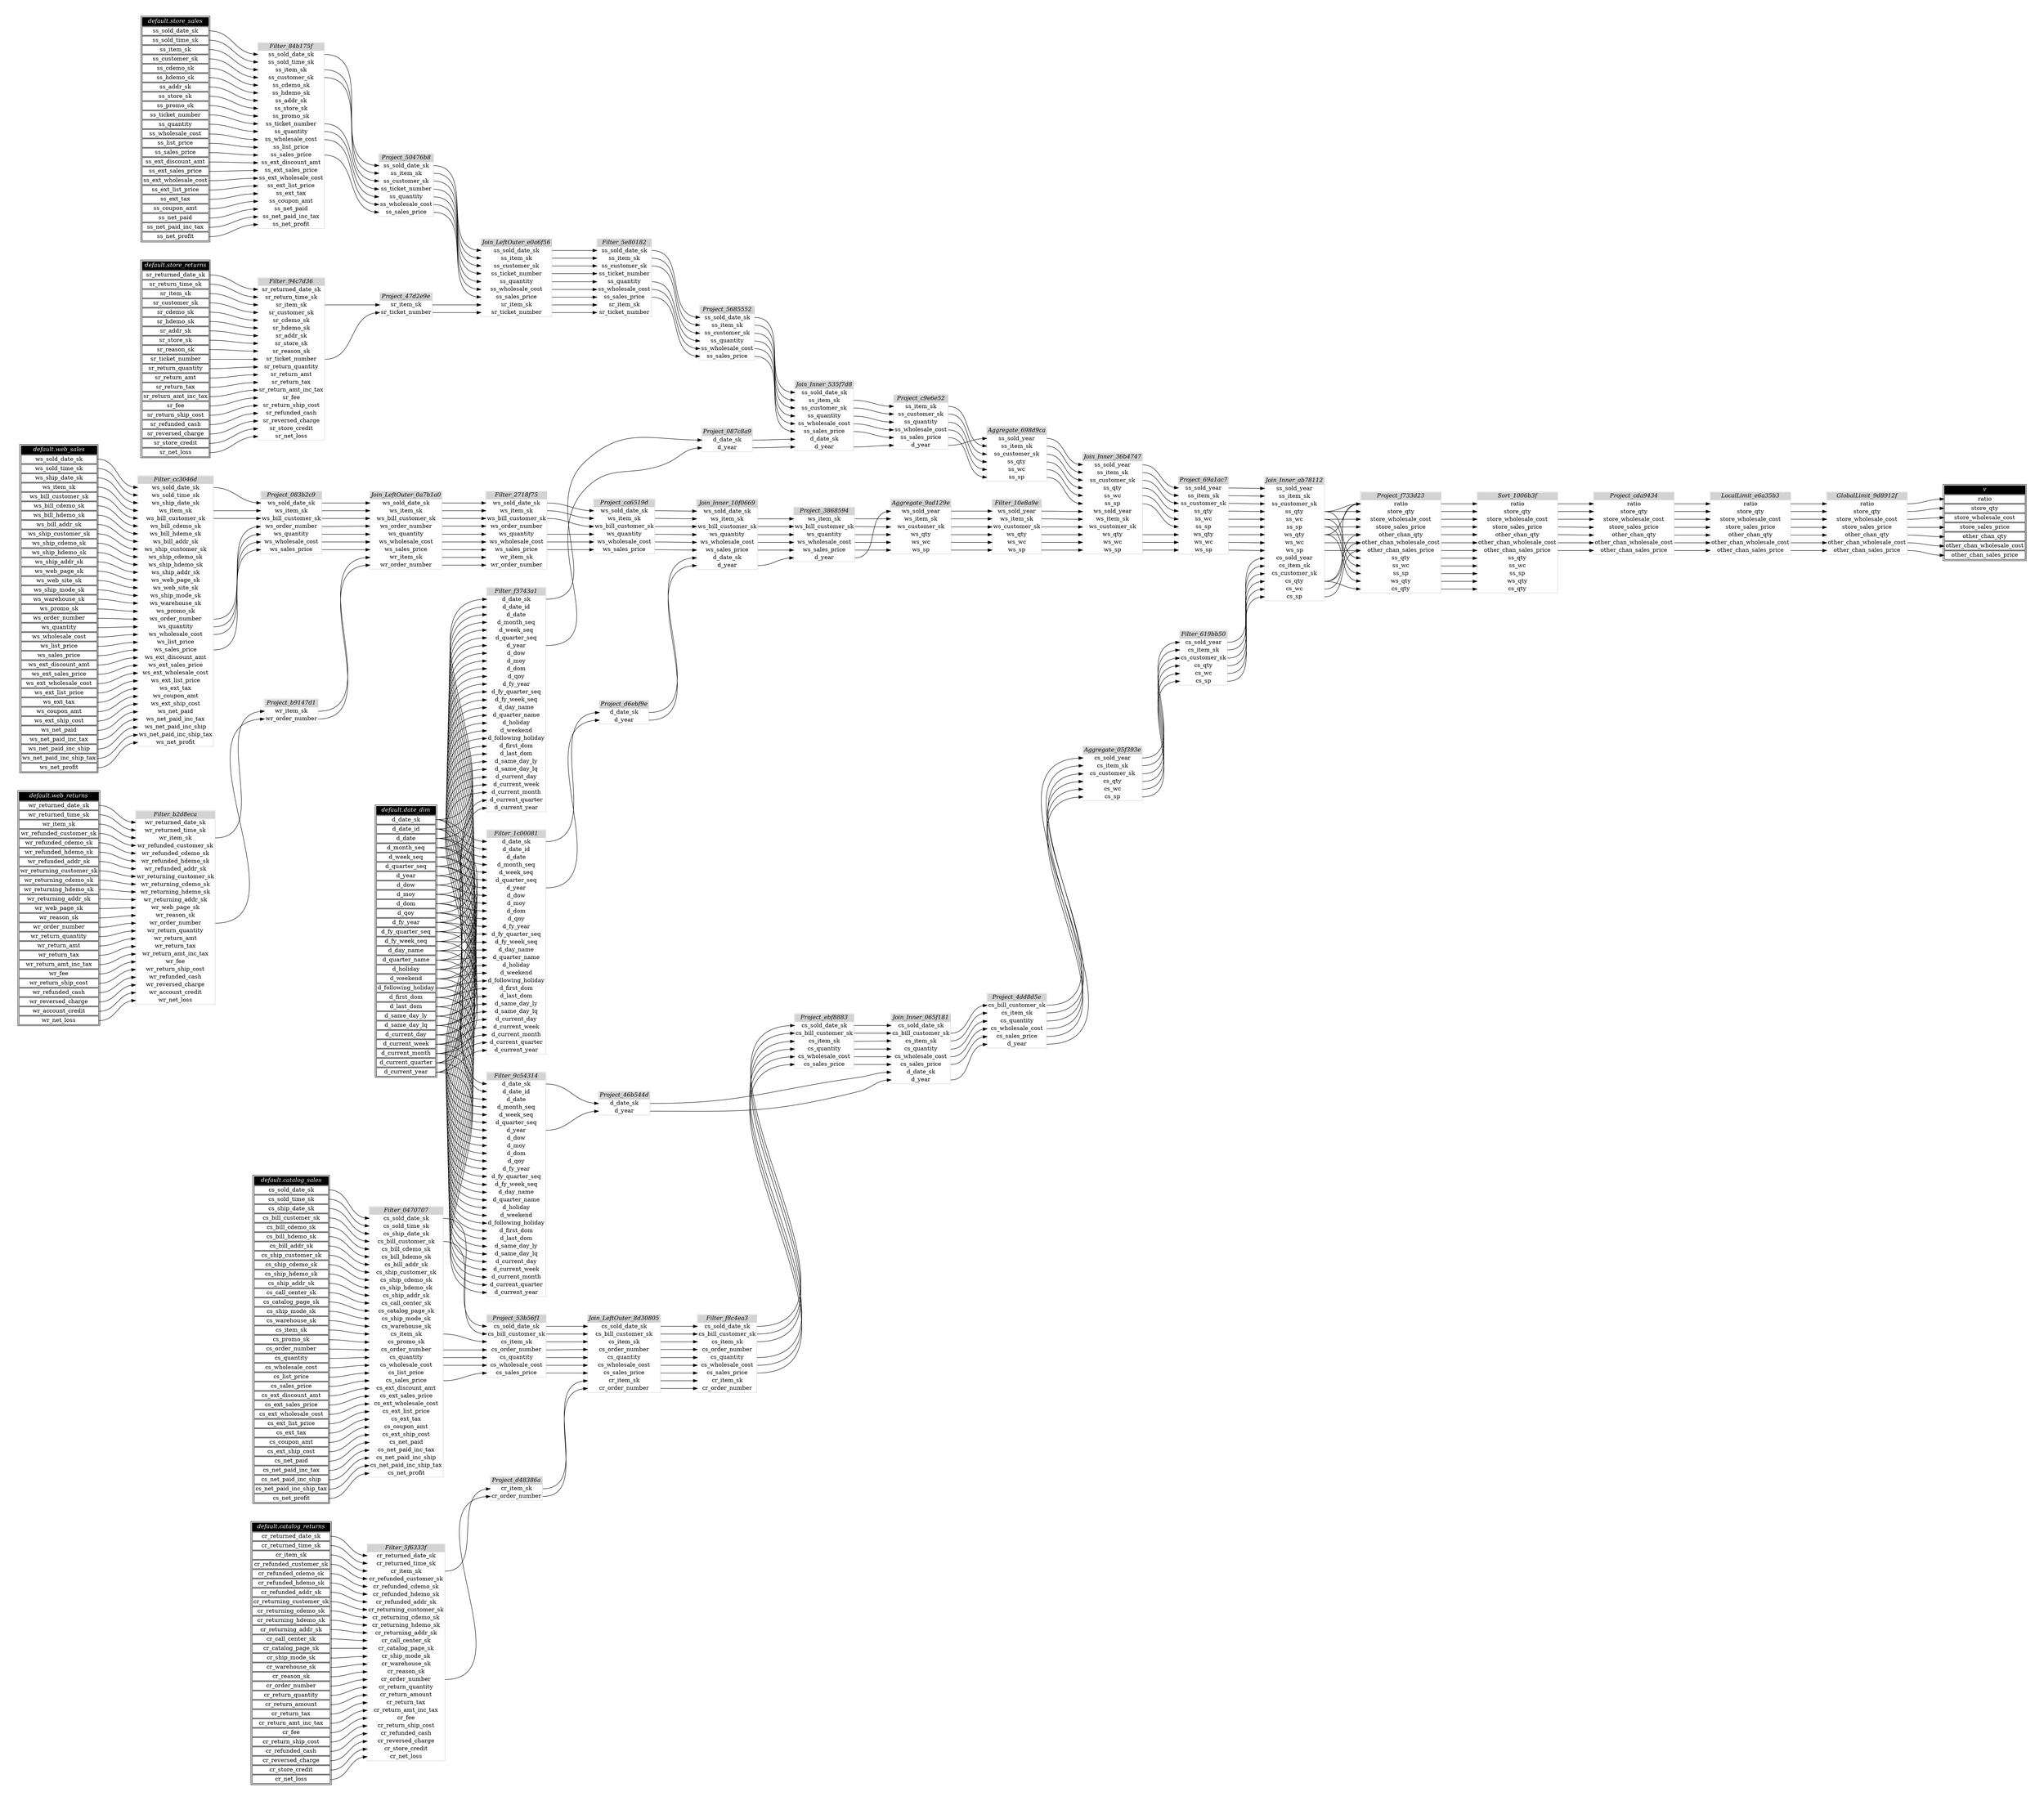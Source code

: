 // Automatically generated by TPCDSFlowTestSuite


digraph {
  graph [pad="0.5" nodesep="0.5" ranksep="1" fontname="Helvetica" rankdir=LR];
  node [shape=plaintext]

  
"Aggregate_05f393e" [label=<
<table color="lightgray" border="1" cellborder="0" cellspacing="0">
  <tr><td bgcolor="lightgray" port="nodeName"><i>Aggregate_05f393e</i></td></tr>
  <tr><td port="0">cs_sold_year</td></tr>
<tr><td port="1">cs_item_sk</td></tr>
<tr><td port="2">cs_customer_sk</td></tr>
<tr><td port="3">cs_qty</td></tr>
<tr><td port="4">cs_wc</td></tr>
<tr><td port="5">cs_sp</td></tr>
</table>>];
     

"Aggregate_698d9ca" [label=<
<table color="lightgray" border="1" cellborder="0" cellspacing="0">
  <tr><td bgcolor="lightgray" port="nodeName"><i>Aggregate_698d9ca</i></td></tr>
  <tr><td port="0">ss_sold_year</td></tr>
<tr><td port="1">ss_item_sk</td></tr>
<tr><td port="2">ss_customer_sk</td></tr>
<tr><td port="3">ss_qty</td></tr>
<tr><td port="4">ss_wc</td></tr>
<tr><td port="5">ss_sp</td></tr>
</table>>];
     

"Aggregate_9ad129e" [label=<
<table color="lightgray" border="1" cellborder="0" cellspacing="0">
  <tr><td bgcolor="lightgray" port="nodeName"><i>Aggregate_9ad129e</i></td></tr>
  <tr><td port="0">ws_sold_year</td></tr>
<tr><td port="1">ws_item_sk</td></tr>
<tr><td port="2">ws_customer_sk</td></tr>
<tr><td port="3">ws_qty</td></tr>
<tr><td port="4">ws_wc</td></tr>
<tr><td port="5">ws_sp</td></tr>
</table>>];
     

"Filter_0470707" [label=<
<table color="lightgray" border="1" cellborder="0" cellspacing="0">
  <tr><td bgcolor="lightgray" port="nodeName"><i>Filter_0470707</i></td></tr>
  <tr><td port="0">cs_sold_date_sk</td></tr>
<tr><td port="1">cs_sold_time_sk</td></tr>
<tr><td port="2">cs_ship_date_sk</td></tr>
<tr><td port="3">cs_bill_customer_sk</td></tr>
<tr><td port="4">cs_bill_cdemo_sk</td></tr>
<tr><td port="5">cs_bill_hdemo_sk</td></tr>
<tr><td port="6">cs_bill_addr_sk</td></tr>
<tr><td port="7">cs_ship_customer_sk</td></tr>
<tr><td port="8">cs_ship_cdemo_sk</td></tr>
<tr><td port="9">cs_ship_hdemo_sk</td></tr>
<tr><td port="10">cs_ship_addr_sk</td></tr>
<tr><td port="11">cs_call_center_sk</td></tr>
<tr><td port="12">cs_catalog_page_sk</td></tr>
<tr><td port="13">cs_ship_mode_sk</td></tr>
<tr><td port="14">cs_warehouse_sk</td></tr>
<tr><td port="15">cs_item_sk</td></tr>
<tr><td port="16">cs_promo_sk</td></tr>
<tr><td port="17">cs_order_number</td></tr>
<tr><td port="18">cs_quantity</td></tr>
<tr><td port="19">cs_wholesale_cost</td></tr>
<tr><td port="20">cs_list_price</td></tr>
<tr><td port="21">cs_sales_price</td></tr>
<tr><td port="22">cs_ext_discount_amt</td></tr>
<tr><td port="23">cs_ext_sales_price</td></tr>
<tr><td port="24">cs_ext_wholesale_cost</td></tr>
<tr><td port="25">cs_ext_list_price</td></tr>
<tr><td port="26">cs_ext_tax</td></tr>
<tr><td port="27">cs_coupon_amt</td></tr>
<tr><td port="28">cs_ext_ship_cost</td></tr>
<tr><td port="29">cs_net_paid</td></tr>
<tr><td port="30">cs_net_paid_inc_tax</td></tr>
<tr><td port="31">cs_net_paid_inc_ship</td></tr>
<tr><td port="32">cs_net_paid_inc_ship_tax</td></tr>
<tr><td port="33">cs_net_profit</td></tr>
</table>>];
     

"Filter_10e8a9e" [label=<
<table color="lightgray" border="1" cellborder="0" cellspacing="0">
  <tr><td bgcolor="lightgray" port="nodeName"><i>Filter_10e8a9e</i></td></tr>
  <tr><td port="0">ws_sold_year</td></tr>
<tr><td port="1">ws_item_sk</td></tr>
<tr><td port="2">ws_customer_sk</td></tr>
<tr><td port="3">ws_qty</td></tr>
<tr><td port="4">ws_wc</td></tr>
<tr><td port="5">ws_sp</td></tr>
</table>>];
     

"Filter_1c00081" [label=<
<table color="lightgray" border="1" cellborder="0" cellspacing="0">
  <tr><td bgcolor="lightgray" port="nodeName"><i>Filter_1c00081</i></td></tr>
  <tr><td port="0">d_date_sk</td></tr>
<tr><td port="1">d_date_id</td></tr>
<tr><td port="2">d_date</td></tr>
<tr><td port="3">d_month_seq</td></tr>
<tr><td port="4">d_week_seq</td></tr>
<tr><td port="5">d_quarter_seq</td></tr>
<tr><td port="6">d_year</td></tr>
<tr><td port="7">d_dow</td></tr>
<tr><td port="8">d_moy</td></tr>
<tr><td port="9">d_dom</td></tr>
<tr><td port="10">d_qoy</td></tr>
<tr><td port="11">d_fy_year</td></tr>
<tr><td port="12">d_fy_quarter_seq</td></tr>
<tr><td port="13">d_fy_week_seq</td></tr>
<tr><td port="14">d_day_name</td></tr>
<tr><td port="15">d_quarter_name</td></tr>
<tr><td port="16">d_holiday</td></tr>
<tr><td port="17">d_weekend</td></tr>
<tr><td port="18">d_following_holiday</td></tr>
<tr><td port="19">d_first_dom</td></tr>
<tr><td port="20">d_last_dom</td></tr>
<tr><td port="21">d_same_day_ly</td></tr>
<tr><td port="22">d_same_day_lq</td></tr>
<tr><td port="23">d_current_day</td></tr>
<tr><td port="24">d_current_week</td></tr>
<tr><td port="25">d_current_month</td></tr>
<tr><td port="26">d_current_quarter</td></tr>
<tr><td port="27">d_current_year</td></tr>
</table>>];
     

"Filter_2718f75" [label=<
<table color="lightgray" border="1" cellborder="0" cellspacing="0">
  <tr><td bgcolor="lightgray" port="nodeName"><i>Filter_2718f75</i></td></tr>
  <tr><td port="0">ws_sold_date_sk</td></tr>
<tr><td port="1">ws_item_sk</td></tr>
<tr><td port="2">ws_bill_customer_sk</td></tr>
<tr><td port="3">ws_order_number</td></tr>
<tr><td port="4">ws_quantity</td></tr>
<tr><td port="5">ws_wholesale_cost</td></tr>
<tr><td port="6">ws_sales_price</td></tr>
<tr><td port="7">wr_item_sk</td></tr>
<tr><td port="8">wr_order_number</td></tr>
</table>>];
     

"Filter_5e80182" [label=<
<table color="lightgray" border="1" cellborder="0" cellspacing="0">
  <tr><td bgcolor="lightgray" port="nodeName"><i>Filter_5e80182</i></td></tr>
  <tr><td port="0">ss_sold_date_sk</td></tr>
<tr><td port="1">ss_item_sk</td></tr>
<tr><td port="2">ss_customer_sk</td></tr>
<tr><td port="3">ss_ticket_number</td></tr>
<tr><td port="4">ss_quantity</td></tr>
<tr><td port="5">ss_wholesale_cost</td></tr>
<tr><td port="6">ss_sales_price</td></tr>
<tr><td port="7">sr_item_sk</td></tr>
<tr><td port="8">sr_ticket_number</td></tr>
</table>>];
     

"Filter_5f6333f" [label=<
<table color="lightgray" border="1" cellborder="0" cellspacing="0">
  <tr><td bgcolor="lightgray" port="nodeName"><i>Filter_5f6333f</i></td></tr>
  <tr><td port="0">cr_returned_date_sk</td></tr>
<tr><td port="1">cr_returned_time_sk</td></tr>
<tr><td port="2">cr_item_sk</td></tr>
<tr><td port="3">cr_refunded_customer_sk</td></tr>
<tr><td port="4">cr_refunded_cdemo_sk</td></tr>
<tr><td port="5">cr_refunded_hdemo_sk</td></tr>
<tr><td port="6">cr_refunded_addr_sk</td></tr>
<tr><td port="7">cr_returning_customer_sk</td></tr>
<tr><td port="8">cr_returning_cdemo_sk</td></tr>
<tr><td port="9">cr_returning_hdemo_sk</td></tr>
<tr><td port="10">cr_returning_addr_sk</td></tr>
<tr><td port="11">cr_call_center_sk</td></tr>
<tr><td port="12">cr_catalog_page_sk</td></tr>
<tr><td port="13">cr_ship_mode_sk</td></tr>
<tr><td port="14">cr_warehouse_sk</td></tr>
<tr><td port="15">cr_reason_sk</td></tr>
<tr><td port="16">cr_order_number</td></tr>
<tr><td port="17">cr_return_quantity</td></tr>
<tr><td port="18">cr_return_amount</td></tr>
<tr><td port="19">cr_return_tax</td></tr>
<tr><td port="20">cr_return_amt_inc_tax</td></tr>
<tr><td port="21">cr_fee</td></tr>
<tr><td port="22">cr_return_ship_cost</td></tr>
<tr><td port="23">cr_refunded_cash</td></tr>
<tr><td port="24">cr_reversed_charge</td></tr>
<tr><td port="25">cr_store_credit</td></tr>
<tr><td port="26">cr_net_loss</td></tr>
</table>>];
     

"Filter_619bb50" [label=<
<table color="lightgray" border="1" cellborder="0" cellspacing="0">
  <tr><td bgcolor="lightgray" port="nodeName"><i>Filter_619bb50</i></td></tr>
  <tr><td port="0">cs_sold_year</td></tr>
<tr><td port="1">cs_item_sk</td></tr>
<tr><td port="2">cs_customer_sk</td></tr>
<tr><td port="3">cs_qty</td></tr>
<tr><td port="4">cs_wc</td></tr>
<tr><td port="5">cs_sp</td></tr>
</table>>];
     

"Filter_84b175f" [label=<
<table color="lightgray" border="1" cellborder="0" cellspacing="0">
  <tr><td bgcolor="lightgray" port="nodeName"><i>Filter_84b175f</i></td></tr>
  <tr><td port="0">ss_sold_date_sk</td></tr>
<tr><td port="1">ss_sold_time_sk</td></tr>
<tr><td port="2">ss_item_sk</td></tr>
<tr><td port="3">ss_customer_sk</td></tr>
<tr><td port="4">ss_cdemo_sk</td></tr>
<tr><td port="5">ss_hdemo_sk</td></tr>
<tr><td port="6">ss_addr_sk</td></tr>
<tr><td port="7">ss_store_sk</td></tr>
<tr><td port="8">ss_promo_sk</td></tr>
<tr><td port="9">ss_ticket_number</td></tr>
<tr><td port="10">ss_quantity</td></tr>
<tr><td port="11">ss_wholesale_cost</td></tr>
<tr><td port="12">ss_list_price</td></tr>
<tr><td port="13">ss_sales_price</td></tr>
<tr><td port="14">ss_ext_discount_amt</td></tr>
<tr><td port="15">ss_ext_sales_price</td></tr>
<tr><td port="16">ss_ext_wholesale_cost</td></tr>
<tr><td port="17">ss_ext_list_price</td></tr>
<tr><td port="18">ss_ext_tax</td></tr>
<tr><td port="19">ss_coupon_amt</td></tr>
<tr><td port="20">ss_net_paid</td></tr>
<tr><td port="21">ss_net_paid_inc_tax</td></tr>
<tr><td port="22">ss_net_profit</td></tr>
</table>>];
     

"Filter_94c7d36" [label=<
<table color="lightgray" border="1" cellborder="0" cellspacing="0">
  <tr><td bgcolor="lightgray" port="nodeName"><i>Filter_94c7d36</i></td></tr>
  <tr><td port="0">sr_returned_date_sk</td></tr>
<tr><td port="1">sr_return_time_sk</td></tr>
<tr><td port="2">sr_item_sk</td></tr>
<tr><td port="3">sr_customer_sk</td></tr>
<tr><td port="4">sr_cdemo_sk</td></tr>
<tr><td port="5">sr_hdemo_sk</td></tr>
<tr><td port="6">sr_addr_sk</td></tr>
<tr><td port="7">sr_store_sk</td></tr>
<tr><td port="8">sr_reason_sk</td></tr>
<tr><td port="9">sr_ticket_number</td></tr>
<tr><td port="10">sr_return_quantity</td></tr>
<tr><td port="11">sr_return_amt</td></tr>
<tr><td port="12">sr_return_tax</td></tr>
<tr><td port="13">sr_return_amt_inc_tax</td></tr>
<tr><td port="14">sr_fee</td></tr>
<tr><td port="15">sr_return_ship_cost</td></tr>
<tr><td port="16">sr_refunded_cash</td></tr>
<tr><td port="17">sr_reversed_charge</td></tr>
<tr><td port="18">sr_store_credit</td></tr>
<tr><td port="19">sr_net_loss</td></tr>
</table>>];
     

"Filter_9c54314" [label=<
<table color="lightgray" border="1" cellborder="0" cellspacing="0">
  <tr><td bgcolor="lightgray" port="nodeName"><i>Filter_9c54314</i></td></tr>
  <tr><td port="0">d_date_sk</td></tr>
<tr><td port="1">d_date_id</td></tr>
<tr><td port="2">d_date</td></tr>
<tr><td port="3">d_month_seq</td></tr>
<tr><td port="4">d_week_seq</td></tr>
<tr><td port="5">d_quarter_seq</td></tr>
<tr><td port="6">d_year</td></tr>
<tr><td port="7">d_dow</td></tr>
<tr><td port="8">d_moy</td></tr>
<tr><td port="9">d_dom</td></tr>
<tr><td port="10">d_qoy</td></tr>
<tr><td port="11">d_fy_year</td></tr>
<tr><td port="12">d_fy_quarter_seq</td></tr>
<tr><td port="13">d_fy_week_seq</td></tr>
<tr><td port="14">d_day_name</td></tr>
<tr><td port="15">d_quarter_name</td></tr>
<tr><td port="16">d_holiday</td></tr>
<tr><td port="17">d_weekend</td></tr>
<tr><td port="18">d_following_holiday</td></tr>
<tr><td port="19">d_first_dom</td></tr>
<tr><td port="20">d_last_dom</td></tr>
<tr><td port="21">d_same_day_ly</td></tr>
<tr><td port="22">d_same_day_lq</td></tr>
<tr><td port="23">d_current_day</td></tr>
<tr><td port="24">d_current_week</td></tr>
<tr><td port="25">d_current_month</td></tr>
<tr><td port="26">d_current_quarter</td></tr>
<tr><td port="27">d_current_year</td></tr>
</table>>];
     

"Filter_b2d8eca" [label=<
<table color="lightgray" border="1" cellborder="0" cellspacing="0">
  <tr><td bgcolor="lightgray" port="nodeName"><i>Filter_b2d8eca</i></td></tr>
  <tr><td port="0">wr_returned_date_sk</td></tr>
<tr><td port="1">wr_returned_time_sk</td></tr>
<tr><td port="2">wr_item_sk</td></tr>
<tr><td port="3">wr_refunded_customer_sk</td></tr>
<tr><td port="4">wr_refunded_cdemo_sk</td></tr>
<tr><td port="5">wr_refunded_hdemo_sk</td></tr>
<tr><td port="6">wr_refunded_addr_sk</td></tr>
<tr><td port="7">wr_returning_customer_sk</td></tr>
<tr><td port="8">wr_returning_cdemo_sk</td></tr>
<tr><td port="9">wr_returning_hdemo_sk</td></tr>
<tr><td port="10">wr_returning_addr_sk</td></tr>
<tr><td port="11">wr_web_page_sk</td></tr>
<tr><td port="12">wr_reason_sk</td></tr>
<tr><td port="13">wr_order_number</td></tr>
<tr><td port="14">wr_return_quantity</td></tr>
<tr><td port="15">wr_return_amt</td></tr>
<tr><td port="16">wr_return_tax</td></tr>
<tr><td port="17">wr_return_amt_inc_tax</td></tr>
<tr><td port="18">wr_fee</td></tr>
<tr><td port="19">wr_return_ship_cost</td></tr>
<tr><td port="20">wr_refunded_cash</td></tr>
<tr><td port="21">wr_reversed_charge</td></tr>
<tr><td port="22">wr_account_credit</td></tr>
<tr><td port="23">wr_net_loss</td></tr>
</table>>];
     

"Filter_cc3046d" [label=<
<table color="lightgray" border="1" cellborder="0" cellspacing="0">
  <tr><td bgcolor="lightgray" port="nodeName"><i>Filter_cc3046d</i></td></tr>
  <tr><td port="0">ws_sold_date_sk</td></tr>
<tr><td port="1">ws_sold_time_sk</td></tr>
<tr><td port="2">ws_ship_date_sk</td></tr>
<tr><td port="3">ws_item_sk</td></tr>
<tr><td port="4">ws_bill_customer_sk</td></tr>
<tr><td port="5">ws_bill_cdemo_sk</td></tr>
<tr><td port="6">ws_bill_hdemo_sk</td></tr>
<tr><td port="7">ws_bill_addr_sk</td></tr>
<tr><td port="8">ws_ship_customer_sk</td></tr>
<tr><td port="9">ws_ship_cdemo_sk</td></tr>
<tr><td port="10">ws_ship_hdemo_sk</td></tr>
<tr><td port="11">ws_ship_addr_sk</td></tr>
<tr><td port="12">ws_web_page_sk</td></tr>
<tr><td port="13">ws_web_site_sk</td></tr>
<tr><td port="14">ws_ship_mode_sk</td></tr>
<tr><td port="15">ws_warehouse_sk</td></tr>
<tr><td port="16">ws_promo_sk</td></tr>
<tr><td port="17">ws_order_number</td></tr>
<tr><td port="18">ws_quantity</td></tr>
<tr><td port="19">ws_wholesale_cost</td></tr>
<tr><td port="20">ws_list_price</td></tr>
<tr><td port="21">ws_sales_price</td></tr>
<tr><td port="22">ws_ext_discount_amt</td></tr>
<tr><td port="23">ws_ext_sales_price</td></tr>
<tr><td port="24">ws_ext_wholesale_cost</td></tr>
<tr><td port="25">ws_ext_list_price</td></tr>
<tr><td port="26">ws_ext_tax</td></tr>
<tr><td port="27">ws_coupon_amt</td></tr>
<tr><td port="28">ws_ext_ship_cost</td></tr>
<tr><td port="29">ws_net_paid</td></tr>
<tr><td port="30">ws_net_paid_inc_tax</td></tr>
<tr><td port="31">ws_net_paid_inc_ship</td></tr>
<tr><td port="32">ws_net_paid_inc_ship_tax</td></tr>
<tr><td port="33">ws_net_profit</td></tr>
</table>>];
     

"Filter_f3743a1" [label=<
<table color="lightgray" border="1" cellborder="0" cellspacing="0">
  <tr><td bgcolor="lightgray" port="nodeName"><i>Filter_f3743a1</i></td></tr>
  <tr><td port="0">d_date_sk</td></tr>
<tr><td port="1">d_date_id</td></tr>
<tr><td port="2">d_date</td></tr>
<tr><td port="3">d_month_seq</td></tr>
<tr><td port="4">d_week_seq</td></tr>
<tr><td port="5">d_quarter_seq</td></tr>
<tr><td port="6">d_year</td></tr>
<tr><td port="7">d_dow</td></tr>
<tr><td port="8">d_moy</td></tr>
<tr><td port="9">d_dom</td></tr>
<tr><td port="10">d_qoy</td></tr>
<tr><td port="11">d_fy_year</td></tr>
<tr><td port="12">d_fy_quarter_seq</td></tr>
<tr><td port="13">d_fy_week_seq</td></tr>
<tr><td port="14">d_day_name</td></tr>
<tr><td port="15">d_quarter_name</td></tr>
<tr><td port="16">d_holiday</td></tr>
<tr><td port="17">d_weekend</td></tr>
<tr><td port="18">d_following_holiday</td></tr>
<tr><td port="19">d_first_dom</td></tr>
<tr><td port="20">d_last_dom</td></tr>
<tr><td port="21">d_same_day_ly</td></tr>
<tr><td port="22">d_same_day_lq</td></tr>
<tr><td port="23">d_current_day</td></tr>
<tr><td port="24">d_current_week</td></tr>
<tr><td port="25">d_current_month</td></tr>
<tr><td port="26">d_current_quarter</td></tr>
<tr><td port="27">d_current_year</td></tr>
</table>>];
     

"Filter_f8c4ea3" [label=<
<table color="lightgray" border="1" cellborder="0" cellspacing="0">
  <tr><td bgcolor="lightgray" port="nodeName"><i>Filter_f8c4ea3</i></td></tr>
  <tr><td port="0">cs_sold_date_sk</td></tr>
<tr><td port="1">cs_bill_customer_sk</td></tr>
<tr><td port="2">cs_item_sk</td></tr>
<tr><td port="3">cs_order_number</td></tr>
<tr><td port="4">cs_quantity</td></tr>
<tr><td port="5">cs_wholesale_cost</td></tr>
<tr><td port="6">cs_sales_price</td></tr>
<tr><td port="7">cr_item_sk</td></tr>
<tr><td port="8">cr_order_number</td></tr>
</table>>];
     

"GlobalLimit_9d8912f" [label=<
<table color="lightgray" border="1" cellborder="0" cellspacing="0">
  <tr><td bgcolor="lightgray" port="nodeName"><i>GlobalLimit_9d8912f</i></td></tr>
  <tr><td port="0">ratio</td></tr>
<tr><td port="1">store_qty</td></tr>
<tr><td port="2">store_wholesale_cost</td></tr>
<tr><td port="3">store_sales_price</td></tr>
<tr><td port="4">other_chan_qty</td></tr>
<tr><td port="5">other_chan_wholesale_cost</td></tr>
<tr><td port="6">other_chan_sales_price</td></tr>
</table>>];
     

"Join_Inner_065f181" [label=<
<table color="lightgray" border="1" cellborder="0" cellspacing="0">
  <tr><td bgcolor="lightgray" port="nodeName"><i>Join_Inner_065f181</i></td></tr>
  <tr><td port="0">cs_sold_date_sk</td></tr>
<tr><td port="1">cs_bill_customer_sk</td></tr>
<tr><td port="2">cs_item_sk</td></tr>
<tr><td port="3">cs_quantity</td></tr>
<tr><td port="4">cs_wholesale_cost</td></tr>
<tr><td port="5">cs_sales_price</td></tr>
<tr><td port="6">d_date_sk</td></tr>
<tr><td port="7">d_year</td></tr>
</table>>];
     

"Join_Inner_10f0669" [label=<
<table color="lightgray" border="1" cellborder="0" cellspacing="0">
  <tr><td bgcolor="lightgray" port="nodeName"><i>Join_Inner_10f0669</i></td></tr>
  <tr><td port="0">ws_sold_date_sk</td></tr>
<tr><td port="1">ws_item_sk</td></tr>
<tr><td port="2">ws_bill_customer_sk</td></tr>
<tr><td port="3">ws_quantity</td></tr>
<tr><td port="4">ws_wholesale_cost</td></tr>
<tr><td port="5">ws_sales_price</td></tr>
<tr><td port="6">d_date_sk</td></tr>
<tr><td port="7">d_year</td></tr>
</table>>];
     

"Join_Inner_36b4747" [label=<
<table color="lightgray" border="1" cellborder="0" cellspacing="0">
  <tr><td bgcolor="lightgray" port="nodeName"><i>Join_Inner_36b4747</i></td></tr>
  <tr><td port="0">ss_sold_year</td></tr>
<tr><td port="1">ss_item_sk</td></tr>
<tr><td port="2">ss_customer_sk</td></tr>
<tr><td port="3">ss_qty</td></tr>
<tr><td port="4">ss_wc</td></tr>
<tr><td port="5">ss_sp</td></tr>
<tr><td port="6">ws_sold_year</td></tr>
<tr><td port="7">ws_item_sk</td></tr>
<tr><td port="8">ws_customer_sk</td></tr>
<tr><td port="9">ws_qty</td></tr>
<tr><td port="10">ws_wc</td></tr>
<tr><td port="11">ws_sp</td></tr>
</table>>];
     

"Join_Inner_535f7d8" [label=<
<table color="lightgray" border="1" cellborder="0" cellspacing="0">
  <tr><td bgcolor="lightgray" port="nodeName"><i>Join_Inner_535f7d8</i></td></tr>
  <tr><td port="0">ss_sold_date_sk</td></tr>
<tr><td port="1">ss_item_sk</td></tr>
<tr><td port="2">ss_customer_sk</td></tr>
<tr><td port="3">ss_quantity</td></tr>
<tr><td port="4">ss_wholesale_cost</td></tr>
<tr><td port="5">ss_sales_price</td></tr>
<tr><td port="6">d_date_sk</td></tr>
<tr><td port="7">d_year</td></tr>
</table>>];
     

"Join_Inner_ab78112" [label=<
<table color="lightgray" border="1" cellborder="0" cellspacing="0">
  <tr><td bgcolor="lightgray" port="nodeName"><i>Join_Inner_ab78112</i></td></tr>
  <tr><td port="0">ss_sold_year</td></tr>
<tr><td port="1">ss_item_sk</td></tr>
<tr><td port="2">ss_customer_sk</td></tr>
<tr><td port="3">ss_qty</td></tr>
<tr><td port="4">ss_wc</td></tr>
<tr><td port="5">ss_sp</td></tr>
<tr><td port="6">ws_qty</td></tr>
<tr><td port="7">ws_wc</td></tr>
<tr><td port="8">ws_sp</td></tr>
<tr><td port="9">cs_sold_year</td></tr>
<tr><td port="10">cs_item_sk</td></tr>
<tr><td port="11">cs_customer_sk</td></tr>
<tr><td port="12">cs_qty</td></tr>
<tr><td port="13">cs_wc</td></tr>
<tr><td port="14">cs_sp</td></tr>
</table>>];
     

"Join_LeftOuter_0a7b1a0" [label=<
<table color="lightgray" border="1" cellborder="0" cellspacing="0">
  <tr><td bgcolor="lightgray" port="nodeName"><i>Join_LeftOuter_0a7b1a0</i></td></tr>
  <tr><td port="0">ws_sold_date_sk</td></tr>
<tr><td port="1">ws_item_sk</td></tr>
<tr><td port="2">ws_bill_customer_sk</td></tr>
<tr><td port="3">ws_order_number</td></tr>
<tr><td port="4">ws_quantity</td></tr>
<tr><td port="5">ws_wholesale_cost</td></tr>
<tr><td port="6">ws_sales_price</td></tr>
<tr><td port="7">wr_item_sk</td></tr>
<tr><td port="8">wr_order_number</td></tr>
</table>>];
     

"Join_LeftOuter_8d30805" [label=<
<table color="lightgray" border="1" cellborder="0" cellspacing="0">
  <tr><td bgcolor="lightgray" port="nodeName"><i>Join_LeftOuter_8d30805</i></td></tr>
  <tr><td port="0">cs_sold_date_sk</td></tr>
<tr><td port="1">cs_bill_customer_sk</td></tr>
<tr><td port="2">cs_item_sk</td></tr>
<tr><td port="3">cs_order_number</td></tr>
<tr><td port="4">cs_quantity</td></tr>
<tr><td port="5">cs_wholesale_cost</td></tr>
<tr><td port="6">cs_sales_price</td></tr>
<tr><td port="7">cr_item_sk</td></tr>
<tr><td port="8">cr_order_number</td></tr>
</table>>];
     

"Join_LeftOuter_e0a6f56" [label=<
<table color="lightgray" border="1" cellborder="0" cellspacing="0">
  <tr><td bgcolor="lightgray" port="nodeName"><i>Join_LeftOuter_e0a6f56</i></td></tr>
  <tr><td port="0">ss_sold_date_sk</td></tr>
<tr><td port="1">ss_item_sk</td></tr>
<tr><td port="2">ss_customer_sk</td></tr>
<tr><td port="3">ss_ticket_number</td></tr>
<tr><td port="4">ss_quantity</td></tr>
<tr><td port="5">ss_wholesale_cost</td></tr>
<tr><td port="6">ss_sales_price</td></tr>
<tr><td port="7">sr_item_sk</td></tr>
<tr><td port="8">sr_ticket_number</td></tr>
</table>>];
     

"LocalLimit_e6a35b3" [label=<
<table color="lightgray" border="1" cellborder="0" cellspacing="0">
  <tr><td bgcolor="lightgray" port="nodeName"><i>LocalLimit_e6a35b3</i></td></tr>
  <tr><td port="0">ratio</td></tr>
<tr><td port="1">store_qty</td></tr>
<tr><td port="2">store_wholesale_cost</td></tr>
<tr><td port="3">store_sales_price</td></tr>
<tr><td port="4">other_chan_qty</td></tr>
<tr><td port="5">other_chan_wholesale_cost</td></tr>
<tr><td port="6">other_chan_sales_price</td></tr>
</table>>];
     

"Project_083b2c9" [label=<
<table color="lightgray" border="1" cellborder="0" cellspacing="0">
  <tr><td bgcolor="lightgray" port="nodeName"><i>Project_083b2c9</i></td></tr>
  <tr><td port="0">ws_sold_date_sk</td></tr>
<tr><td port="1">ws_item_sk</td></tr>
<tr><td port="2">ws_bill_customer_sk</td></tr>
<tr><td port="3">ws_order_number</td></tr>
<tr><td port="4">ws_quantity</td></tr>
<tr><td port="5">ws_wholesale_cost</td></tr>
<tr><td port="6">ws_sales_price</td></tr>
</table>>];
     

"Project_087c8a9" [label=<
<table color="lightgray" border="1" cellborder="0" cellspacing="0">
  <tr><td bgcolor="lightgray" port="nodeName"><i>Project_087c8a9</i></td></tr>
  <tr><td port="0">d_date_sk</td></tr>
<tr><td port="1">d_year</td></tr>
</table>>];
     

"Project_3868594" [label=<
<table color="lightgray" border="1" cellborder="0" cellspacing="0">
  <tr><td bgcolor="lightgray" port="nodeName"><i>Project_3868594</i></td></tr>
  <tr><td port="0">ws_item_sk</td></tr>
<tr><td port="1">ws_bill_customer_sk</td></tr>
<tr><td port="2">ws_quantity</td></tr>
<tr><td port="3">ws_wholesale_cost</td></tr>
<tr><td port="4">ws_sales_price</td></tr>
<tr><td port="5">d_year</td></tr>
</table>>];
     

"Project_46b544d" [label=<
<table color="lightgray" border="1" cellborder="0" cellspacing="0">
  <tr><td bgcolor="lightgray" port="nodeName"><i>Project_46b544d</i></td></tr>
  <tr><td port="0">d_date_sk</td></tr>
<tr><td port="1">d_year</td></tr>
</table>>];
     

"Project_47d2e9e" [label=<
<table color="lightgray" border="1" cellborder="0" cellspacing="0">
  <tr><td bgcolor="lightgray" port="nodeName"><i>Project_47d2e9e</i></td></tr>
  <tr><td port="0">sr_item_sk</td></tr>
<tr><td port="1">sr_ticket_number</td></tr>
</table>>];
     

"Project_4dd8d5e" [label=<
<table color="lightgray" border="1" cellborder="0" cellspacing="0">
  <tr><td bgcolor="lightgray" port="nodeName"><i>Project_4dd8d5e</i></td></tr>
  <tr><td port="0">cs_bill_customer_sk</td></tr>
<tr><td port="1">cs_item_sk</td></tr>
<tr><td port="2">cs_quantity</td></tr>
<tr><td port="3">cs_wholesale_cost</td></tr>
<tr><td port="4">cs_sales_price</td></tr>
<tr><td port="5">d_year</td></tr>
</table>>];
     

"Project_50476b8" [label=<
<table color="lightgray" border="1" cellborder="0" cellspacing="0">
  <tr><td bgcolor="lightgray" port="nodeName"><i>Project_50476b8</i></td></tr>
  <tr><td port="0">ss_sold_date_sk</td></tr>
<tr><td port="1">ss_item_sk</td></tr>
<tr><td port="2">ss_customer_sk</td></tr>
<tr><td port="3">ss_ticket_number</td></tr>
<tr><td port="4">ss_quantity</td></tr>
<tr><td port="5">ss_wholesale_cost</td></tr>
<tr><td port="6">ss_sales_price</td></tr>
</table>>];
     

"Project_53b56f1" [label=<
<table color="lightgray" border="1" cellborder="0" cellspacing="0">
  <tr><td bgcolor="lightgray" port="nodeName"><i>Project_53b56f1</i></td></tr>
  <tr><td port="0">cs_sold_date_sk</td></tr>
<tr><td port="1">cs_bill_customer_sk</td></tr>
<tr><td port="2">cs_item_sk</td></tr>
<tr><td port="3">cs_order_number</td></tr>
<tr><td port="4">cs_quantity</td></tr>
<tr><td port="5">cs_wholesale_cost</td></tr>
<tr><td port="6">cs_sales_price</td></tr>
</table>>];
     

"Project_5685552" [label=<
<table color="lightgray" border="1" cellborder="0" cellspacing="0">
  <tr><td bgcolor="lightgray" port="nodeName"><i>Project_5685552</i></td></tr>
  <tr><td port="0">ss_sold_date_sk</td></tr>
<tr><td port="1">ss_item_sk</td></tr>
<tr><td port="2">ss_customer_sk</td></tr>
<tr><td port="3">ss_quantity</td></tr>
<tr><td port="4">ss_wholesale_cost</td></tr>
<tr><td port="5">ss_sales_price</td></tr>
</table>>];
     

"Project_69a1ac7" [label=<
<table color="lightgray" border="1" cellborder="0" cellspacing="0">
  <tr><td bgcolor="lightgray" port="nodeName"><i>Project_69a1ac7</i></td></tr>
  <tr><td port="0">ss_sold_year</td></tr>
<tr><td port="1">ss_item_sk</td></tr>
<tr><td port="2">ss_customer_sk</td></tr>
<tr><td port="3">ss_qty</td></tr>
<tr><td port="4">ss_wc</td></tr>
<tr><td port="5">ss_sp</td></tr>
<tr><td port="6">ws_qty</td></tr>
<tr><td port="7">ws_wc</td></tr>
<tr><td port="8">ws_sp</td></tr>
</table>>];
     

"Project_b9147d1" [label=<
<table color="lightgray" border="1" cellborder="0" cellspacing="0">
  <tr><td bgcolor="lightgray" port="nodeName"><i>Project_b9147d1</i></td></tr>
  <tr><td port="0">wr_item_sk</td></tr>
<tr><td port="1">wr_order_number</td></tr>
</table>>];
     

"Project_c9e6e52" [label=<
<table color="lightgray" border="1" cellborder="0" cellspacing="0">
  <tr><td bgcolor="lightgray" port="nodeName"><i>Project_c9e6e52</i></td></tr>
  <tr><td port="0">ss_item_sk</td></tr>
<tr><td port="1">ss_customer_sk</td></tr>
<tr><td port="2">ss_quantity</td></tr>
<tr><td port="3">ss_wholesale_cost</td></tr>
<tr><td port="4">ss_sales_price</td></tr>
<tr><td port="5">d_year</td></tr>
</table>>];
     

"Project_ca6519d" [label=<
<table color="lightgray" border="1" cellborder="0" cellspacing="0">
  <tr><td bgcolor="lightgray" port="nodeName"><i>Project_ca6519d</i></td></tr>
  <tr><td port="0">ws_sold_date_sk</td></tr>
<tr><td port="1">ws_item_sk</td></tr>
<tr><td port="2">ws_bill_customer_sk</td></tr>
<tr><td port="3">ws_quantity</td></tr>
<tr><td port="4">ws_wholesale_cost</td></tr>
<tr><td port="5">ws_sales_price</td></tr>
</table>>];
     

"Project_cda9434" [label=<
<table color="lightgray" border="1" cellborder="0" cellspacing="0">
  <tr><td bgcolor="lightgray" port="nodeName"><i>Project_cda9434</i></td></tr>
  <tr><td port="0">ratio</td></tr>
<tr><td port="1">store_qty</td></tr>
<tr><td port="2">store_wholesale_cost</td></tr>
<tr><td port="3">store_sales_price</td></tr>
<tr><td port="4">other_chan_qty</td></tr>
<tr><td port="5">other_chan_wholesale_cost</td></tr>
<tr><td port="6">other_chan_sales_price</td></tr>
</table>>];
     

"Project_d48386a" [label=<
<table color="lightgray" border="1" cellborder="0" cellspacing="0">
  <tr><td bgcolor="lightgray" port="nodeName"><i>Project_d48386a</i></td></tr>
  <tr><td port="0">cr_item_sk</td></tr>
<tr><td port="1">cr_order_number</td></tr>
</table>>];
     

"Project_d6ebf9e" [label=<
<table color="lightgray" border="1" cellborder="0" cellspacing="0">
  <tr><td bgcolor="lightgray" port="nodeName"><i>Project_d6ebf9e</i></td></tr>
  <tr><td port="0">d_date_sk</td></tr>
<tr><td port="1">d_year</td></tr>
</table>>];
     

"Project_ebf8883" [label=<
<table color="lightgray" border="1" cellborder="0" cellspacing="0">
  <tr><td bgcolor="lightgray" port="nodeName"><i>Project_ebf8883</i></td></tr>
  <tr><td port="0">cs_sold_date_sk</td></tr>
<tr><td port="1">cs_bill_customer_sk</td></tr>
<tr><td port="2">cs_item_sk</td></tr>
<tr><td port="3">cs_quantity</td></tr>
<tr><td port="4">cs_wholesale_cost</td></tr>
<tr><td port="5">cs_sales_price</td></tr>
</table>>];
     

"Project_f733d23" [label=<
<table color="lightgray" border="1" cellborder="0" cellspacing="0">
  <tr><td bgcolor="lightgray" port="nodeName"><i>Project_f733d23</i></td></tr>
  <tr><td port="0">ratio</td></tr>
<tr><td port="1">store_qty</td></tr>
<tr><td port="2">store_wholesale_cost</td></tr>
<tr><td port="3">store_sales_price</td></tr>
<tr><td port="4">other_chan_qty</td></tr>
<tr><td port="5">other_chan_wholesale_cost</td></tr>
<tr><td port="6">other_chan_sales_price</td></tr>
<tr><td port="7">ss_qty</td></tr>
<tr><td port="8">ss_wc</td></tr>
<tr><td port="9">ss_sp</td></tr>
<tr><td port="10">ws_qty</td></tr>
<tr><td port="11">cs_qty</td></tr>
</table>>];
     

"Sort_1006b3f" [label=<
<table color="lightgray" border="1" cellborder="0" cellspacing="0">
  <tr><td bgcolor="lightgray" port="nodeName"><i>Sort_1006b3f</i></td></tr>
  <tr><td port="0">ratio</td></tr>
<tr><td port="1">store_qty</td></tr>
<tr><td port="2">store_wholesale_cost</td></tr>
<tr><td port="3">store_sales_price</td></tr>
<tr><td port="4">other_chan_qty</td></tr>
<tr><td port="5">other_chan_wholesale_cost</td></tr>
<tr><td port="6">other_chan_sales_price</td></tr>
<tr><td port="7">ss_qty</td></tr>
<tr><td port="8">ss_wc</td></tr>
<tr><td port="9">ss_sp</td></tr>
<tr><td port="10">ws_qty</td></tr>
<tr><td port="11">cs_qty</td></tr>
</table>>];
     

"default.catalog_returns" [color="black" label=<
<table>
  <tr><td bgcolor="black" port="nodeName"><i><font color="white">default.catalog_returns</font></i></td></tr>
  <tr><td port="0">cr_returned_date_sk</td></tr>
<tr><td port="1">cr_returned_time_sk</td></tr>
<tr><td port="2">cr_item_sk</td></tr>
<tr><td port="3">cr_refunded_customer_sk</td></tr>
<tr><td port="4">cr_refunded_cdemo_sk</td></tr>
<tr><td port="5">cr_refunded_hdemo_sk</td></tr>
<tr><td port="6">cr_refunded_addr_sk</td></tr>
<tr><td port="7">cr_returning_customer_sk</td></tr>
<tr><td port="8">cr_returning_cdemo_sk</td></tr>
<tr><td port="9">cr_returning_hdemo_sk</td></tr>
<tr><td port="10">cr_returning_addr_sk</td></tr>
<tr><td port="11">cr_call_center_sk</td></tr>
<tr><td port="12">cr_catalog_page_sk</td></tr>
<tr><td port="13">cr_ship_mode_sk</td></tr>
<tr><td port="14">cr_warehouse_sk</td></tr>
<tr><td port="15">cr_reason_sk</td></tr>
<tr><td port="16">cr_order_number</td></tr>
<tr><td port="17">cr_return_quantity</td></tr>
<tr><td port="18">cr_return_amount</td></tr>
<tr><td port="19">cr_return_tax</td></tr>
<tr><td port="20">cr_return_amt_inc_tax</td></tr>
<tr><td port="21">cr_fee</td></tr>
<tr><td port="22">cr_return_ship_cost</td></tr>
<tr><td port="23">cr_refunded_cash</td></tr>
<tr><td port="24">cr_reversed_charge</td></tr>
<tr><td port="25">cr_store_credit</td></tr>
<tr><td port="26">cr_net_loss</td></tr>
</table>>];
     

"default.catalog_sales" [color="black" label=<
<table>
  <tr><td bgcolor="black" port="nodeName"><i><font color="white">default.catalog_sales</font></i></td></tr>
  <tr><td port="0">cs_sold_date_sk</td></tr>
<tr><td port="1">cs_sold_time_sk</td></tr>
<tr><td port="2">cs_ship_date_sk</td></tr>
<tr><td port="3">cs_bill_customer_sk</td></tr>
<tr><td port="4">cs_bill_cdemo_sk</td></tr>
<tr><td port="5">cs_bill_hdemo_sk</td></tr>
<tr><td port="6">cs_bill_addr_sk</td></tr>
<tr><td port="7">cs_ship_customer_sk</td></tr>
<tr><td port="8">cs_ship_cdemo_sk</td></tr>
<tr><td port="9">cs_ship_hdemo_sk</td></tr>
<tr><td port="10">cs_ship_addr_sk</td></tr>
<tr><td port="11">cs_call_center_sk</td></tr>
<tr><td port="12">cs_catalog_page_sk</td></tr>
<tr><td port="13">cs_ship_mode_sk</td></tr>
<tr><td port="14">cs_warehouse_sk</td></tr>
<tr><td port="15">cs_item_sk</td></tr>
<tr><td port="16">cs_promo_sk</td></tr>
<tr><td port="17">cs_order_number</td></tr>
<tr><td port="18">cs_quantity</td></tr>
<tr><td port="19">cs_wholesale_cost</td></tr>
<tr><td port="20">cs_list_price</td></tr>
<tr><td port="21">cs_sales_price</td></tr>
<tr><td port="22">cs_ext_discount_amt</td></tr>
<tr><td port="23">cs_ext_sales_price</td></tr>
<tr><td port="24">cs_ext_wholesale_cost</td></tr>
<tr><td port="25">cs_ext_list_price</td></tr>
<tr><td port="26">cs_ext_tax</td></tr>
<tr><td port="27">cs_coupon_amt</td></tr>
<tr><td port="28">cs_ext_ship_cost</td></tr>
<tr><td port="29">cs_net_paid</td></tr>
<tr><td port="30">cs_net_paid_inc_tax</td></tr>
<tr><td port="31">cs_net_paid_inc_ship</td></tr>
<tr><td port="32">cs_net_paid_inc_ship_tax</td></tr>
<tr><td port="33">cs_net_profit</td></tr>
</table>>];
     

"default.date_dim" [color="black" label=<
<table>
  <tr><td bgcolor="black" port="nodeName"><i><font color="white">default.date_dim</font></i></td></tr>
  <tr><td port="0">d_date_sk</td></tr>
<tr><td port="1">d_date_id</td></tr>
<tr><td port="2">d_date</td></tr>
<tr><td port="3">d_month_seq</td></tr>
<tr><td port="4">d_week_seq</td></tr>
<tr><td port="5">d_quarter_seq</td></tr>
<tr><td port="6">d_year</td></tr>
<tr><td port="7">d_dow</td></tr>
<tr><td port="8">d_moy</td></tr>
<tr><td port="9">d_dom</td></tr>
<tr><td port="10">d_qoy</td></tr>
<tr><td port="11">d_fy_year</td></tr>
<tr><td port="12">d_fy_quarter_seq</td></tr>
<tr><td port="13">d_fy_week_seq</td></tr>
<tr><td port="14">d_day_name</td></tr>
<tr><td port="15">d_quarter_name</td></tr>
<tr><td port="16">d_holiday</td></tr>
<tr><td port="17">d_weekend</td></tr>
<tr><td port="18">d_following_holiday</td></tr>
<tr><td port="19">d_first_dom</td></tr>
<tr><td port="20">d_last_dom</td></tr>
<tr><td port="21">d_same_day_ly</td></tr>
<tr><td port="22">d_same_day_lq</td></tr>
<tr><td port="23">d_current_day</td></tr>
<tr><td port="24">d_current_week</td></tr>
<tr><td port="25">d_current_month</td></tr>
<tr><td port="26">d_current_quarter</td></tr>
<tr><td port="27">d_current_year</td></tr>
</table>>];
     

"default.store_returns" [color="black" label=<
<table>
  <tr><td bgcolor="black" port="nodeName"><i><font color="white">default.store_returns</font></i></td></tr>
  <tr><td port="0">sr_returned_date_sk</td></tr>
<tr><td port="1">sr_return_time_sk</td></tr>
<tr><td port="2">sr_item_sk</td></tr>
<tr><td port="3">sr_customer_sk</td></tr>
<tr><td port="4">sr_cdemo_sk</td></tr>
<tr><td port="5">sr_hdemo_sk</td></tr>
<tr><td port="6">sr_addr_sk</td></tr>
<tr><td port="7">sr_store_sk</td></tr>
<tr><td port="8">sr_reason_sk</td></tr>
<tr><td port="9">sr_ticket_number</td></tr>
<tr><td port="10">sr_return_quantity</td></tr>
<tr><td port="11">sr_return_amt</td></tr>
<tr><td port="12">sr_return_tax</td></tr>
<tr><td port="13">sr_return_amt_inc_tax</td></tr>
<tr><td port="14">sr_fee</td></tr>
<tr><td port="15">sr_return_ship_cost</td></tr>
<tr><td port="16">sr_refunded_cash</td></tr>
<tr><td port="17">sr_reversed_charge</td></tr>
<tr><td port="18">sr_store_credit</td></tr>
<tr><td port="19">sr_net_loss</td></tr>
</table>>];
     

"default.store_sales" [color="black" label=<
<table>
  <tr><td bgcolor="black" port="nodeName"><i><font color="white">default.store_sales</font></i></td></tr>
  <tr><td port="0">ss_sold_date_sk</td></tr>
<tr><td port="1">ss_sold_time_sk</td></tr>
<tr><td port="2">ss_item_sk</td></tr>
<tr><td port="3">ss_customer_sk</td></tr>
<tr><td port="4">ss_cdemo_sk</td></tr>
<tr><td port="5">ss_hdemo_sk</td></tr>
<tr><td port="6">ss_addr_sk</td></tr>
<tr><td port="7">ss_store_sk</td></tr>
<tr><td port="8">ss_promo_sk</td></tr>
<tr><td port="9">ss_ticket_number</td></tr>
<tr><td port="10">ss_quantity</td></tr>
<tr><td port="11">ss_wholesale_cost</td></tr>
<tr><td port="12">ss_list_price</td></tr>
<tr><td port="13">ss_sales_price</td></tr>
<tr><td port="14">ss_ext_discount_amt</td></tr>
<tr><td port="15">ss_ext_sales_price</td></tr>
<tr><td port="16">ss_ext_wholesale_cost</td></tr>
<tr><td port="17">ss_ext_list_price</td></tr>
<tr><td port="18">ss_ext_tax</td></tr>
<tr><td port="19">ss_coupon_amt</td></tr>
<tr><td port="20">ss_net_paid</td></tr>
<tr><td port="21">ss_net_paid_inc_tax</td></tr>
<tr><td port="22">ss_net_profit</td></tr>
</table>>];
     

"default.web_returns" [color="black" label=<
<table>
  <tr><td bgcolor="black" port="nodeName"><i><font color="white">default.web_returns</font></i></td></tr>
  <tr><td port="0">wr_returned_date_sk</td></tr>
<tr><td port="1">wr_returned_time_sk</td></tr>
<tr><td port="2">wr_item_sk</td></tr>
<tr><td port="3">wr_refunded_customer_sk</td></tr>
<tr><td port="4">wr_refunded_cdemo_sk</td></tr>
<tr><td port="5">wr_refunded_hdemo_sk</td></tr>
<tr><td port="6">wr_refunded_addr_sk</td></tr>
<tr><td port="7">wr_returning_customer_sk</td></tr>
<tr><td port="8">wr_returning_cdemo_sk</td></tr>
<tr><td port="9">wr_returning_hdemo_sk</td></tr>
<tr><td port="10">wr_returning_addr_sk</td></tr>
<tr><td port="11">wr_web_page_sk</td></tr>
<tr><td port="12">wr_reason_sk</td></tr>
<tr><td port="13">wr_order_number</td></tr>
<tr><td port="14">wr_return_quantity</td></tr>
<tr><td port="15">wr_return_amt</td></tr>
<tr><td port="16">wr_return_tax</td></tr>
<tr><td port="17">wr_return_amt_inc_tax</td></tr>
<tr><td port="18">wr_fee</td></tr>
<tr><td port="19">wr_return_ship_cost</td></tr>
<tr><td port="20">wr_refunded_cash</td></tr>
<tr><td port="21">wr_reversed_charge</td></tr>
<tr><td port="22">wr_account_credit</td></tr>
<tr><td port="23">wr_net_loss</td></tr>
</table>>];
     

"default.web_sales" [color="black" label=<
<table>
  <tr><td bgcolor="black" port="nodeName"><i><font color="white">default.web_sales</font></i></td></tr>
  <tr><td port="0">ws_sold_date_sk</td></tr>
<tr><td port="1">ws_sold_time_sk</td></tr>
<tr><td port="2">ws_ship_date_sk</td></tr>
<tr><td port="3">ws_item_sk</td></tr>
<tr><td port="4">ws_bill_customer_sk</td></tr>
<tr><td port="5">ws_bill_cdemo_sk</td></tr>
<tr><td port="6">ws_bill_hdemo_sk</td></tr>
<tr><td port="7">ws_bill_addr_sk</td></tr>
<tr><td port="8">ws_ship_customer_sk</td></tr>
<tr><td port="9">ws_ship_cdemo_sk</td></tr>
<tr><td port="10">ws_ship_hdemo_sk</td></tr>
<tr><td port="11">ws_ship_addr_sk</td></tr>
<tr><td port="12">ws_web_page_sk</td></tr>
<tr><td port="13">ws_web_site_sk</td></tr>
<tr><td port="14">ws_ship_mode_sk</td></tr>
<tr><td port="15">ws_warehouse_sk</td></tr>
<tr><td port="16">ws_promo_sk</td></tr>
<tr><td port="17">ws_order_number</td></tr>
<tr><td port="18">ws_quantity</td></tr>
<tr><td port="19">ws_wholesale_cost</td></tr>
<tr><td port="20">ws_list_price</td></tr>
<tr><td port="21">ws_sales_price</td></tr>
<tr><td port="22">ws_ext_discount_amt</td></tr>
<tr><td port="23">ws_ext_sales_price</td></tr>
<tr><td port="24">ws_ext_wholesale_cost</td></tr>
<tr><td port="25">ws_ext_list_price</td></tr>
<tr><td port="26">ws_ext_tax</td></tr>
<tr><td port="27">ws_coupon_amt</td></tr>
<tr><td port="28">ws_ext_ship_cost</td></tr>
<tr><td port="29">ws_net_paid</td></tr>
<tr><td port="30">ws_net_paid_inc_tax</td></tr>
<tr><td port="31">ws_net_paid_inc_ship</td></tr>
<tr><td port="32">ws_net_paid_inc_ship_tax</td></tr>
<tr><td port="33">ws_net_profit</td></tr>
</table>>];
     

"v" [color="black" label=<
<table>
  <tr><td bgcolor="black" port="nodeName"><i><font color="white">v</font></i></td></tr>
  <tr><td port="0">ratio</td></tr>
<tr><td port="1">store_qty</td></tr>
<tr><td port="2">store_wholesale_cost</td></tr>
<tr><td port="3">store_sales_price</td></tr>
<tr><td port="4">other_chan_qty</td></tr>
<tr><td port="5">other_chan_wholesale_cost</td></tr>
<tr><td port="6">other_chan_sales_price</td></tr>
</table>>];
     
  "Aggregate_05f393e":0 -> "Filter_619bb50":0;
"Aggregate_05f393e":1 -> "Filter_619bb50":1;
"Aggregate_05f393e":2 -> "Filter_619bb50":2;
"Aggregate_05f393e":3 -> "Filter_619bb50":3;
"Aggregate_05f393e":4 -> "Filter_619bb50":4;
"Aggregate_05f393e":5 -> "Filter_619bb50":5;
"Aggregate_698d9ca":0 -> "Join_Inner_36b4747":0;
"Aggregate_698d9ca":1 -> "Join_Inner_36b4747":1;
"Aggregate_698d9ca":2 -> "Join_Inner_36b4747":2;
"Aggregate_698d9ca":3 -> "Join_Inner_36b4747":3;
"Aggregate_698d9ca":4 -> "Join_Inner_36b4747":4;
"Aggregate_698d9ca":5 -> "Join_Inner_36b4747":5;
"Aggregate_9ad129e":0 -> "Filter_10e8a9e":0;
"Aggregate_9ad129e":1 -> "Filter_10e8a9e":1;
"Aggregate_9ad129e":2 -> "Filter_10e8a9e":2;
"Aggregate_9ad129e":3 -> "Filter_10e8a9e":3;
"Aggregate_9ad129e":4 -> "Filter_10e8a9e":4;
"Aggregate_9ad129e":5 -> "Filter_10e8a9e":5;
"Filter_0470707":0 -> "Project_53b56f1":0;
"Filter_0470707":15 -> "Project_53b56f1":2;
"Filter_0470707":17 -> "Project_53b56f1":3;
"Filter_0470707":18 -> "Project_53b56f1":4;
"Filter_0470707":19 -> "Project_53b56f1":5;
"Filter_0470707":21 -> "Project_53b56f1":6;
"Filter_0470707":3 -> "Project_53b56f1":1;
"Filter_10e8a9e":0 -> "Join_Inner_36b4747":6;
"Filter_10e8a9e":1 -> "Join_Inner_36b4747":7;
"Filter_10e8a9e":2 -> "Join_Inner_36b4747":8;
"Filter_10e8a9e":3 -> "Join_Inner_36b4747":9;
"Filter_10e8a9e":4 -> "Join_Inner_36b4747":10;
"Filter_10e8a9e":5 -> "Join_Inner_36b4747":11;
"Filter_1c00081":0 -> "Project_d6ebf9e":0;
"Filter_1c00081":6 -> "Project_d6ebf9e":1;
"Filter_2718f75":0 -> "Project_ca6519d":0;
"Filter_2718f75":1 -> "Project_ca6519d":1;
"Filter_2718f75":2 -> "Project_ca6519d":2;
"Filter_2718f75":4 -> "Project_ca6519d":3;
"Filter_2718f75":5 -> "Project_ca6519d":4;
"Filter_2718f75":6 -> "Project_ca6519d":5;
"Filter_5e80182":0 -> "Project_5685552":0;
"Filter_5e80182":1 -> "Project_5685552":1;
"Filter_5e80182":2 -> "Project_5685552":2;
"Filter_5e80182":4 -> "Project_5685552":3;
"Filter_5e80182":5 -> "Project_5685552":4;
"Filter_5e80182":6 -> "Project_5685552":5;
"Filter_5f6333f":16 -> "Project_d48386a":1;
"Filter_5f6333f":2 -> "Project_d48386a":0;
"Filter_619bb50":0 -> "Join_Inner_ab78112":9;
"Filter_619bb50":1 -> "Join_Inner_ab78112":10;
"Filter_619bb50":2 -> "Join_Inner_ab78112":11;
"Filter_619bb50":3 -> "Join_Inner_ab78112":12;
"Filter_619bb50":4 -> "Join_Inner_ab78112":13;
"Filter_619bb50":5 -> "Join_Inner_ab78112":14;
"Filter_84b175f":0 -> "Project_50476b8":0;
"Filter_84b175f":10 -> "Project_50476b8":4;
"Filter_84b175f":11 -> "Project_50476b8":5;
"Filter_84b175f":13 -> "Project_50476b8":6;
"Filter_84b175f":2 -> "Project_50476b8":1;
"Filter_84b175f":3 -> "Project_50476b8":2;
"Filter_84b175f":9 -> "Project_50476b8":3;
"Filter_94c7d36":2 -> "Project_47d2e9e":0;
"Filter_94c7d36":9 -> "Project_47d2e9e":1;
"Filter_9c54314":0 -> "Project_46b544d":0;
"Filter_9c54314":6 -> "Project_46b544d":1;
"Filter_b2d8eca":13 -> "Project_b9147d1":1;
"Filter_b2d8eca":2 -> "Project_b9147d1":0;
"Filter_cc3046d":0 -> "Project_083b2c9":0;
"Filter_cc3046d":17 -> "Project_083b2c9":3;
"Filter_cc3046d":18 -> "Project_083b2c9":4;
"Filter_cc3046d":19 -> "Project_083b2c9":5;
"Filter_cc3046d":21 -> "Project_083b2c9":6;
"Filter_cc3046d":3 -> "Project_083b2c9":1;
"Filter_cc3046d":4 -> "Project_083b2c9":2;
"Filter_f3743a1":0 -> "Project_087c8a9":0;
"Filter_f3743a1":6 -> "Project_087c8a9":1;
"Filter_f8c4ea3":0 -> "Project_ebf8883":0;
"Filter_f8c4ea3":1 -> "Project_ebf8883":1;
"Filter_f8c4ea3":2 -> "Project_ebf8883":2;
"Filter_f8c4ea3":4 -> "Project_ebf8883":3;
"Filter_f8c4ea3":5 -> "Project_ebf8883":4;
"Filter_f8c4ea3":6 -> "Project_ebf8883":5;
"GlobalLimit_9d8912f":0 -> "v":0;
"GlobalLimit_9d8912f":1 -> "v":1;
"GlobalLimit_9d8912f":2 -> "v":2;
"GlobalLimit_9d8912f":3 -> "v":3;
"GlobalLimit_9d8912f":4 -> "v":4;
"GlobalLimit_9d8912f":5 -> "v":5;
"GlobalLimit_9d8912f":6 -> "v":6;
"Join_Inner_065f181":1 -> "Project_4dd8d5e":0;
"Join_Inner_065f181":2 -> "Project_4dd8d5e":1;
"Join_Inner_065f181":3 -> "Project_4dd8d5e":2;
"Join_Inner_065f181":4 -> "Project_4dd8d5e":3;
"Join_Inner_065f181":5 -> "Project_4dd8d5e":4;
"Join_Inner_065f181":7 -> "Project_4dd8d5e":5;
"Join_Inner_10f0669":1 -> "Project_3868594":0;
"Join_Inner_10f0669":2 -> "Project_3868594":1;
"Join_Inner_10f0669":3 -> "Project_3868594":2;
"Join_Inner_10f0669":4 -> "Project_3868594":3;
"Join_Inner_10f0669":5 -> "Project_3868594":4;
"Join_Inner_10f0669":7 -> "Project_3868594":5;
"Join_Inner_36b4747":0 -> "Project_69a1ac7":0;
"Join_Inner_36b4747":1 -> "Project_69a1ac7":1;
"Join_Inner_36b4747":10 -> "Project_69a1ac7":7;
"Join_Inner_36b4747":11 -> "Project_69a1ac7":8;
"Join_Inner_36b4747":2 -> "Project_69a1ac7":2;
"Join_Inner_36b4747":3 -> "Project_69a1ac7":3;
"Join_Inner_36b4747":4 -> "Project_69a1ac7":4;
"Join_Inner_36b4747":5 -> "Project_69a1ac7":5;
"Join_Inner_36b4747":9 -> "Project_69a1ac7":6;
"Join_Inner_535f7d8":1 -> "Project_c9e6e52":0;
"Join_Inner_535f7d8":2 -> "Project_c9e6e52":1;
"Join_Inner_535f7d8":3 -> "Project_c9e6e52":2;
"Join_Inner_535f7d8":4 -> "Project_c9e6e52":3;
"Join_Inner_535f7d8":5 -> "Project_c9e6e52":4;
"Join_Inner_535f7d8":7 -> "Project_c9e6e52":5;
"Join_Inner_ab78112":12 -> "Project_f733d23":0;
"Join_Inner_ab78112":12 -> "Project_f733d23":11;
"Join_Inner_ab78112":12 -> "Project_f733d23":4;
"Join_Inner_ab78112":13 -> "Project_f733d23":5;
"Join_Inner_ab78112":14 -> "Project_f733d23":6;
"Join_Inner_ab78112":3 -> "Project_f733d23":0;
"Join_Inner_ab78112":3 -> "Project_f733d23":1;
"Join_Inner_ab78112":3 -> "Project_f733d23":7;
"Join_Inner_ab78112":4 -> "Project_f733d23":2;
"Join_Inner_ab78112":4 -> "Project_f733d23":8;
"Join_Inner_ab78112":5 -> "Project_f733d23":3;
"Join_Inner_ab78112":5 -> "Project_f733d23":9;
"Join_Inner_ab78112":6 -> "Project_f733d23":0;
"Join_Inner_ab78112":6 -> "Project_f733d23":10;
"Join_Inner_ab78112":6 -> "Project_f733d23":4;
"Join_Inner_ab78112":7 -> "Project_f733d23":5;
"Join_Inner_ab78112":8 -> "Project_f733d23":6;
"Join_LeftOuter_0a7b1a0":0 -> "Filter_2718f75":0;
"Join_LeftOuter_0a7b1a0":1 -> "Filter_2718f75":1;
"Join_LeftOuter_0a7b1a0":2 -> "Filter_2718f75":2;
"Join_LeftOuter_0a7b1a0":3 -> "Filter_2718f75":3;
"Join_LeftOuter_0a7b1a0":4 -> "Filter_2718f75":4;
"Join_LeftOuter_0a7b1a0":5 -> "Filter_2718f75":5;
"Join_LeftOuter_0a7b1a0":6 -> "Filter_2718f75":6;
"Join_LeftOuter_0a7b1a0":7 -> "Filter_2718f75":7;
"Join_LeftOuter_0a7b1a0":8 -> "Filter_2718f75":8;
"Join_LeftOuter_8d30805":0 -> "Filter_f8c4ea3":0;
"Join_LeftOuter_8d30805":1 -> "Filter_f8c4ea3":1;
"Join_LeftOuter_8d30805":2 -> "Filter_f8c4ea3":2;
"Join_LeftOuter_8d30805":3 -> "Filter_f8c4ea3":3;
"Join_LeftOuter_8d30805":4 -> "Filter_f8c4ea3":4;
"Join_LeftOuter_8d30805":5 -> "Filter_f8c4ea3":5;
"Join_LeftOuter_8d30805":6 -> "Filter_f8c4ea3":6;
"Join_LeftOuter_8d30805":7 -> "Filter_f8c4ea3":7;
"Join_LeftOuter_8d30805":8 -> "Filter_f8c4ea3":8;
"Join_LeftOuter_e0a6f56":0 -> "Filter_5e80182":0;
"Join_LeftOuter_e0a6f56":1 -> "Filter_5e80182":1;
"Join_LeftOuter_e0a6f56":2 -> "Filter_5e80182":2;
"Join_LeftOuter_e0a6f56":3 -> "Filter_5e80182":3;
"Join_LeftOuter_e0a6f56":4 -> "Filter_5e80182":4;
"Join_LeftOuter_e0a6f56":5 -> "Filter_5e80182":5;
"Join_LeftOuter_e0a6f56":6 -> "Filter_5e80182":6;
"Join_LeftOuter_e0a6f56":7 -> "Filter_5e80182":7;
"Join_LeftOuter_e0a6f56":8 -> "Filter_5e80182":8;
"LocalLimit_e6a35b3":0 -> "GlobalLimit_9d8912f":0;
"LocalLimit_e6a35b3":1 -> "GlobalLimit_9d8912f":1;
"LocalLimit_e6a35b3":2 -> "GlobalLimit_9d8912f":2;
"LocalLimit_e6a35b3":3 -> "GlobalLimit_9d8912f":3;
"LocalLimit_e6a35b3":4 -> "GlobalLimit_9d8912f":4;
"LocalLimit_e6a35b3":5 -> "GlobalLimit_9d8912f":5;
"LocalLimit_e6a35b3":6 -> "GlobalLimit_9d8912f":6;
"Project_083b2c9":0 -> "Join_LeftOuter_0a7b1a0":0;
"Project_083b2c9":1 -> "Join_LeftOuter_0a7b1a0":1;
"Project_083b2c9":2 -> "Join_LeftOuter_0a7b1a0":2;
"Project_083b2c9":3 -> "Join_LeftOuter_0a7b1a0":3;
"Project_083b2c9":4 -> "Join_LeftOuter_0a7b1a0":4;
"Project_083b2c9":5 -> "Join_LeftOuter_0a7b1a0":5;
"Project_083b2c9":6 -> "Join_LeftOuter_0a7b1a0":6;
"Project_087c8a9":0 -> "Join_Inner_535f7d8":6;
"Project_087c8a9":1 -> "Join_Inner_535f7d8":7;
"Project_3868594":0 -> "Aggregate_9ad129e":1;
"Project_3868594":1 -> "Aggregate_9ad129e":2;
"Project_3868594":2 -> "Aggregate_9ad129e":3;
"Project_3868594":3 -> "Aggregate_9ad129e":4;
"Project_3868594":4 -> "Aggregate_9ad129e":5;
"Project_3868594":5 -> "Aggregate_9ad129e":0;
"Project_46b544d":0 -> "Join_Inner_065f181":6;
"Project_46b544d":1 -> "Join_Inner_065f181":7;
"Project_47d2e9e":0 -> "Join_LeftOuter_e0a6f56":7;
"Project_47d2e9e":1 -> "Join_LeftOuter_e0a6f56":8;
"Project_4dd8d5e":0 -> "Aggregate_05f393e":2;
"Project_4dd8d5e":1 -> "Aggregate_05f393e":1;
"Project_4dd8d5e":2 -> "Aggregate_05f393e":3;
"Project_4dd8d5e":3 -> "Aggregate_05f393e":4;
"Project_4dd8d5e":4 -> "Aggregate_05f393e":5;
"Project_4dd8d5e":5 -> "Aggregate_05f393e":0;
"Project_50476b8":0 -> "Join_LeftOuter_e0a6f56":0;
"Project_50476b8":1 -> "Join_LeftOuter_e0a6f56":1;
"Project_50476b8":2 -> "Join_LeftOuter_e0a6f56":2;
"Project_50476b8":3 -> "Join_LeftOuter_e0a6f56":3;
"Project_50476b8":4 -> "Join_LeftOuter_e0a6f56":4;
"Project_50476b8":5 -> "Join_LeftOuter_e0a6f56":5;
"Project_50476b8":6 -> "Join_LeftOuter_e0a6f56":6;
"Project_53b56f1":0 -> "Join_LeftOuter_8d30805":0;
"Project_53b56f1":1 -> "Join_LeftOuter_8d30805":1;
"Project_53b56f1":2 -> "Join_LeftOuter_8d30805":2;
"Project_53b56f1":3 -> "Join_LeftOuter_8d30805":3;
"Project_53b56f1":4 -> "Join_LeftOuter_8d30805":4;
"Project_53b56f1":5 -> "Join_LeftOuter_8d30805":5;
"Project_53b56f1":6 -> "Join_LeftOuter_8d30805":6;
"Project_5685552":0 -> "Join_Inner_535f7d8":0;
"Project_5685552":1 -> "Join_Inner_535f7d8":1;
"Project_5685552":2 -> "Join_Inner_535f7d8":2;
"Project_5685552":3 -> "Join_Inner_535f7d8":3;
"Project_5685552":4 -> "Join_Inner_535f7d8":4;
"Project_5685552":5 -> "Join_Inner_535f7d8":5;
"Project_69a1ac7":0 -> "Join_Inner_ab78112":0;
"Project_69a1ac7":1 -> "Join_Inner_ab78112":1;
"Project_69a1ac7":2 -> "Join_Inner_ab78112":2;
"Project_69a1ac7":3 -> "Join_Inner_ab78112":3;
"Project_69a1ac7":4 -> "Join_Inner_ab78112":4;
"Project_69a1ac7":5 -> "Join_Inner_ab78112":5;
"Project_69a1ac7":6 -> "Join_Inner_ab78112":6;
"Project_69a1ac7":7 -> "Join_Inner_ab78112":7;
"Project_69a1ac7":8 -> "Join_Inner_ab78112":8;
"Project_b9147d1":0 -> "Join_LeftOuter_0a7b1a0":7;
"Project_b9147d1":1 -> "Join_LeftOuter_0a7b1a0":8;
"Project_c9e6e52":0 -> "Aggregate_698d9ca":1;
"Project_c9e6e52":1 -> "Aggregate_698d9ca":2;
"Project_c9e6e52":2 -> "Aggregate_698d9ca":3;
"Project_c9e6e52":3 -> "Aggregate_698d9ca":4;
"Project_c9e6e52":4 -> "Aggregate_698d9ca":5;
"Project_c9e6e52":5 -> "Aggregate_698d9ca":0;
"Project_ca6519d":0 -> "Join_Inner_10f0669":0;
"Project_ca6519d":1 -> "Join_Inner_10f0669":1;
"Project_ca6519d":2 -> "Join_Inner_10f0669":2;
"Project_ca6519d":3 -> "Join_Inner_10f0669":3;
"Project_ca6519d":4 -> "Join_Inner_10f0669":4;
"Project_ca6519d":5 -> "Join_Inner_10f0669":5;
"Project_cda9434":0 -> "LocalLimit_e6a35b3":0;
"Project_cda9434":1 -> "LocalLimit_e6a35b3":1;
"Project_cda9434":2 -> "LocalLimit_e6a35b3":2;
"Project_cda9434":3 -> "LocalLimit_e6a35b3":3;
"Project_cda9434":4 -> "LocalLimit_e6a35b3":4;
"Project_cda9434":5 -> "LocalLimit_e6a35b3":5;
"Project_cda9434":6 -> "LocalLimit_e6a35b3":6;
"Project_d48386a":0 -> "Join_LeftOuter_8d30805":7;
"Project_d48386a":1 -> "Join_LeftOuter_8d30805":8;
"Project_d6ebf9e":0 -> "Join_Inner_10f0669":6;
"Project_d6ebf9e":1 -> "Join_Inner_10f0669":7;
"Project_ebf8883":0 -> "Join_Inner_065f181":0;
"Project_ebf8883":1 -> "Join_Inner_065f181":1;
"Project_ebf8883":2 -> "Join_Inner_065f181":2;
"Project_ebf8883":3 -> "Join_Inner_065f181":3;
"Project_ebf8883":4 -> "Join_Inner_065f181":4;
"Project_ebf8883":5 -> "Join_Inner_065f181":5;
"Project_f733d23":0 -> "Sort_1006b3f":0;
"Project_f733d23":1 -> "Sort_1006b3f":1;
"Project_f733d23":10 -> "Sort_1006b3f":10;
"Project_f733d23":11 -> "Sort_1006b3f":11;
"Project_f733d23":2 -> "Sort_1006b3f":2;
"Project_f733d23":3 -> "Sort_1006b3f":3;
"Project_f733d23":4 -> "Sort_1006b3f":4;
"Project_f733d23":5 -> "Sort_1006b3f":5;
"Project_f733d23":6 -> "Sort_1006b3f":6;
"Project_f733d23":7 -> "Sort_1006b3f":7;
"Project_f733d23":8 -> "Sort_1006b3f":8;
"Project_f733d23":9 -> "Sort_1006b3f":9;
"Sort_1006b3f":0 -> "Project_cda9434":0;
"Sort_1006b3f":1 -> "Project_cda9434":1;
"Sort_1006b3f":2 -> "Project_cda9434":2;
"Sort_1006b3f":3 -> "Project_cda9434":3;
"Sort_1006b3f":4 -> "Project_cda9434":4;
"Sort_1006b3f":5 -> "Project_cda9434":5;
"Sort_1006b3f":6 -> "Project_cda9434":6;
"default.catalog_returns":0 -> "Filter_5f6333f":0;
"default.catalog_returns":1 -> "Filter_5f6333f":1;
"default.catalog_returns":10 -> "Filter_5f6333f":10;
"default.catalog_returns":11 -> "Filter_5f6333f":11;
"default.catalog_returns":12 -> "Filter_5f6333f":12;
"default.catalog_returns":13 -> "Filter_5f6333f":13;
"default.catalog_returns":14 -> "Filter_5f6333f":14;
"default.catalog_returns":15 -> "Filter_5f6333f":15;
"default.catalog_returns":16 -> "Filter_5f6333f":16;
"default.catalog_returns":17 -> "Filter_5f6333f":17;
"default.catalog_returns":18 -> "Filter_5f6333f":18;
"default.catalog_returns":19 -> "Filter_5f6333f":19;
"default.catalog_returns":2 -> "Filter_5f6333f":2;
"default.catalog_returns":20 -> "Filter_5f6333f":20;
"default.catalog_returns":21 -> "Filter_5f6333f":21;
"default.catalog_returns":22 -> "Filter_5f6333f":22;
"default.catalog_returns":23 -> "Filter_5f6333f":23;
"default.catalog_returns":24 -> "Filter_5f6333f":24;
"default.catalog_returns":25 -> "Filter_5f6333f":25;
"default.catalog_returns":26 -> "Filter_5f6333f":26;
"default.catalog_returns":3 -> "Filter_5f6333f":3;
"default.catalog_returns":4 -> "Filter_5f6333f":4;
"default.catalog_returns":5 -> "Filter_5f6333f":5;
"default.catalog_returns":6 -> "Filter_5f6333f":6;
"default.catalog_returns":7 -> "Filter_5f6333f":7;
"default.catalog_returns":8 -> "Filter_5f6333f":8;
"default.catalog_returns":9 -> "Filter_5f6333f":9;
"default.catalog_sales":0 -> "Filter_0470707":0;
"default.catalog_sales":1 -> "Filter_0470707":1;
"default.catalog_sales":10 -> "Filter_0470707":10;
"default.catalog_sales":11 -> "Filter_0470707":11;
"default.catalog_sales":12 -> "Filter_0470707":12;
"default.catalog_sales":13 -> "Filter_0470707":13;
"default.catalog_sales":14 -> "Filter_0470707":14;
"default.catalog_sales":15 -> "Filter_0470707":15;
"default.catalog_sales":16 -> "Filter_0470707":16;
"default.catalog_sales":17 -> "Filter_0470707":17;
"default.catalog_sales":18 -> "Filter_0470707":18;
"default.catalog_sales":19 -> "Filter_0470707":19;
"default.catalog_sales":2 -> "Filter_0470707":2;
"default.catalog_sales":20 -> "Filter_0470707":20;
"default.catalog_sales":21 -> "Filter_0470707":21;
"default.catalog_sales":22 -> "Filter_0470707":22;
"default.catalog_sales":23 -> "Filter_0470707":23;
"default.catalog_sales":24 -> "Filter_0470707":24;
"default.catalog_sales":25 -> "Filter_0470707":25;
"default.catalog_sales":26 -> "Filter_0470707":26;
"default.catalog_sales":27 -> "Filter_0470707":27;
"default.catalog_sales":28 -> "Filter_0470707":28;
"default.catalog_sales":29 -> "Filter_0470707":29;
"default.catalog_sales":3 -> "Filter_0470707":3;
"default.catalog_sales":30 -> "Filter_0470707":30;
"default.catalog_sales":31 -> "Filter_0470707":31;
"default.catalog_sales":32 -> "Filter_0470707":32;
"default.catalog_sales":33 -> "Filter_0470707":33;
"default.catalog_sales":4 -> "Filter_0470707":4;
"default.catalog_sales":5 -> "Filter_0470707":5;
"default.catalog_sales":6 -> "Filter_0470707":6;
"default.catalog_sales":7 -> "Filter_0470707":7;
"default.catalog_sales":8 -> "Filter_0470707":8;
"default.catalog_sales":9 -> "Filter_0470707":9;
"default.date_dim":0 -> "Filter_1c00081":0;
"default.date_dim":0 -> "Filter_9c54314":0;
"default.date_dim":0 -> "Filter_f3743a1":0;
"default.date_dim":1 -> "Filter_1c00081":1;
"default.date_dim":1 -> "Filter_9c54314":1;
"default.date_dim":1 -> "Filter_f3743a1":1;
"default.date_dim":10 -> "Filter_1c00081":10;
"default.date_dim":10 -> "Filter_9c54314":10;
"default.date_dim":10 -> "Filter_f3743a1":10;
"default.date_dim":11 -> "Filter_1c00081":11;
"default.date_dim":11 -> "Filter_9c54314":11;
"default.date_dim":11 -> "Filter_f3743a1":11;
"default.date_dim":12 -> "Filter_1c00081":12;
"default.date_dim":12 -> "Filter_9c54314":12;
"default.date_dim":12 -> "Filter_f3743a1":12;
"default.date_dim":13 -> "Filter_1c00081":13;
"default.date_dim":13 -> "Filter_9c54314":13;
"default.date_dim":13 -> "Filter_f3743a1":13;
"default.date_dim":14 -> "Filter_1c00081":14;
"default.date_dim":14 -> "Filter_9c54314":14;
"default.date_dim":14 -> "Filter_f3743a1":14;
"default.date_dim":15 -> "Filter_1c00081":15;
"default.date_dim":15 -> "Filter_9c54314":15;
"default.date_dim":15 -> "Filter_f3743a1":15;
"default.date_dim":16 -> "Filter_1c00081":16;
"default.date_dim":16 -> "Filter_9c54314":16;
"default.date_dim":16 -> "Filter_f3743a1":16;
"default.date_dim":17 -> "Filter_1c00081":17;
"default.date_dim":17 -> "Filter_9c54314":17;
"default.date_dim":17 -> "Filter_f3743a1":17;
"default.date_dim":18 -> "Filter_1c00081":18;
"default.date_dim":18 -> "Filter_9c54314":18;
"default.date_dim":18 -> "Filter_f3743a1":18;
"default.date_dim":19 -> "Filter_1c00081":19;
"default.date_dim":19 -> "Filter_9c54314":19;
"default.date_dim":19 -> "Filter_f3743a1":19;
"default.date_dim":2 -> "Filter_1c00081":2;
"default.date_dim":2 -> "Filter_9c54314":2;
"default.date_dim":2 -> "Filter_f3743a1":2;
"default.date_dim":20 -> "Filter_1c00081":20;
"default.date_dim":20 -> "Filter_9c54314":20;
"default.date_dim":20 -> "Filter_f3743a1":20;
"default.date_dim":21 -> "Filter_1c00081":21;
"default.date_dim":21 -> "Filter_9c54314":21;
"default.date_dim":21 -> "Filter_f3743a1":21;
"default.date_dim":22 -> "Filter_1c00081":22;
"default.date_dim":22 -> "Filter_9c54314":22;
"default.date_dim":22 -> "Filter_f3743a1":22;
"default.date_dim":23 -> "Filter_1c00081":23;
"default.date_dim":23 -> "Filter_9c54314":23;
"default.date_dim":23 -> "Filter_f3743a1":23;
"default.date_dim":24 -> "Filter_1c00081":24;
"default.date_dim":24 -> "Filter_9c54314":24;
"default.date_dim":24 -> "Filter_f3743a1":24;
"default.date_dim":25 -> "Filter_1c00081":25;
"default.date_dim":25 -> "Filter_9c54314":25;
"default.date_dim":25 -> "Filter_f3743a1":25;
"default.date_dim":26 -> "Filter_1c00081":26;
"default.date_dim":26 -> "Filter_9c54314":26;
"default.date_dim":26 -> "Filter_f3743a1":26;
"default.date_dim":27 -> "Filter_1c00081":27;
"default.date_dim":27 -> "Filter_9c54314":27;
"default.date_dim":27 -> "Filter_f3743a1":27;
"default.date_dim":3 -> "Filter_1c00081":3;
"default.date_dim":3 -> "Filter_9c54314":3;
"default.date_dim":3 -> "Filter_f3743a1":3;
"default.date_dim":4 -> "Filter_1c00081":4;
"default.date_dim":4 -> "Filter_9c54314":4;
"default.date_dim":4 -> "Filter_f3743a1":4;
"default.date_dim":5 -> "Filter_1c00081":5;
"default.date_dim":5 -> "Filter_9c54314":5;
"default.date_dim":5 -> "Filter_f3743a1":5;
"default.date_dim":6 -> "Filter_1c00081":6;
"default.date_dim":6 -> "Filter_9c54314":6;
"default.date_dim":6 -> "Filter_f3743a1":6;
"default.date_dim":7 -> "Filter_1c00081":7;
"default.date_dim":7 -> "Filter_9c54314":7;
"default.date_dim":7 -> "Filter_f3743a1":7;
"default.date_dim":8 -> "Filter_1c00081":8;
"default.date_dim":8 -> "Filter_9c54314":8;
"default.date_dim":8 -> "Filter_f3743a1":8;
"default.date_dim":9 -> "Filter_1c00081":9;
"default.date_dim":9 -> "Filter_9c54314":9;
"default.date_dim":9 -> "Filter_f3743a1":9;
"default.store_returns":0 -> "Filter_94c7d36":0;
"default.store_returns":1 -> "Filter_94c7d36":1;
"default.store_returns":10 -> "Filter_94c7d36":10;
"default.store_returns":11 -> "Filter_94c7d36":11;
"default.store_returns":12 -> "Filter_94c7d36":12;
"default.store_returns":13 -> "Filter_94c7d36":13;
"default.store_returns":14 -> "Filter_94c7d36":14;
"default.store_returns":15 -> "Filter_94c7d36":15;
"default.store_returns":16 -> "Filter_94c7d36":16;
"default.store_returns":17 -> "Filter_94c7d36":17;
"default.store_returns":18 -> "Filter_94c7d36":18;
"default.store_returns":19 -> "Filter_94c7d36":19;
"default.store_returns":2 -> "Filter_94c7d36":2;
"default.store_returns":3 -> "Filter_94c7d36":3;
"default.store_returns":4 -> "Filter_94c7d36":4;
"default.store_returns":5 -> "Filter_94c7d36":5;
"default.store_returns":6 -> "Filter_94c7d36":6;
"default.store_returns":7 -> "Filter_94c7d36":7;
"default.store_returns":8 -> "Filter_94c7d36":8;
"default.store_returns":9 -> "Filter_94c7d36":9;
"default.store_sales":0 -> "Filter_84b175f":0;
"default.store_sales":1 -> "Filter_84b175f":1;
"default.store_sales":10 -> "Filter_84b175f":10;
"default.store_sales":11 -> "Filter_84b175f":11;
"default.store_sales":12 -> "Filter_84b175f":12;
"default.store_sales":13 -> "Filter_84b175f":13;
"default.store_sales":14 -> "Filter_84b175f":14;
"default.store_sales":15 -> "Filter_84b175f":15;
"default.store_sales":16 -> "Filter_84b175f":16;
"default.store_sales":17 -> "Filter_84b175f":17;
"default.store_sales":18 -> "Filter_84b175f":18;
"default.store_sales":19 -> "Filter_84b175f":19;
"default.store_sales":2 -> "Filter_84b175f":2;
"default.store_sales":20 -> "Filter_84b175f":20;
"default.store_sales":21 -> "Filter_84b175f":21;
"default.store_sales":22 -> "Filter_84b175f":22;
"default.store_sales":3 -> "Filter_84b175f":3;
"default.store_sales":4 -> "Filter_84b175f":4;
"default.store_sales":5 -> "Filter_84b175f":5;
"default.store_sales":6 -> "Filter_84b175f":6;
"default.store_sales":7 -> "Filter_84b175f":7;
"default.store_sales":8 -> "Filter_84b175f":8;
"default.store_sales":9 -> "Filter_84b175f":9;
"default.web_returns":0 -> "Filter_b2d8eca":0;
"default.web_returns":1 -> "Filter_b2d8eca":1;
"default.web_returns":10 -> "Filter_b2d8eca":10;
"default.web_returns":11 -> "Filter_b2d8eca":11;
"default.web_returns":12 -> "Filter_b2d8eca":12;
"default.web_returns":13 -> "Filter_b2d8eca":13;
"default.web_returns":14 -> "Filter_b2d8eca":14;
"default.web_returns":15 -> "Filter_b2d8eca":15;
"default.web_returns":16 -> "Filter_b2d8eca":16;
"default.web_returns":17 -> "Filter_b2d8eca":17;
"default.web_returns":18 -> "Filter_b2d8eca":18;
"default.web_returns":19 -> "Filter_b2d8eca":19;
"default.web_returns":2 -> "Filter_b2d8eca":2;
"default.web_returns":20 -> "Filter_b2d8eca":20;
"default.web_returns":21 -> "Filter_b2d8eca":21;
"default.web_returns":22 -> "Filter_b2d8eca":22;
"default.web_returns":23 -> "Filter_b2d8eca":23;
"default.web_returns":3 -> "Filter_b2d8eca":3;
"default.web_returns":4 -> "Filter_b2d8eca":4;
"default.web_returns":5 -> "Filter_b2d8eca":5;
"default.web_returns":6 -> "Filter_b2d8eca":6;
"default.web_returns":7 -> "Filter_b2d8eca":7;
"default.web_returns":8 -> "Filter_b2d8eca":8;
"default.web_returns":9 -> "Filter_b2d8eca":9;
"default.web_sales":0 -> "Filter_cc3046d":0;
"default.web_sales":1 -> "Filter_cc3046d":1;
"default.web_sales":10 -> "Filter_cc3046d":10;
"default.web_sales":11 -> "Filter_cc3046d":11;
"default.web_sales":12 -> "Filter_cc3046d":12;
"default.web_sales":13 -> "Filter_cc3046d":13;
"default.web_sales":14 -> "Filter_cc3046d":14;
"default.web_sales":15 -> "Filter_cc3046d":15;
"default.web_sales":16 -> "Filter_cc3046d":16;
"default.web_sales":17 -> "Filter_cc3046d":17;
"default.web_sales":18 -> "Filter_cc3046d":18;
"default.web_sales":19 -> "Filter_cc3046d":19;
"default.web_sales":2 -> "Filter_cc3046d":2;
"default.web_sales":20 -> "Filter_cc3046d":20;
"default.web_sales":21 -> "Filter_cc3046d":21;
"default.web_sales":22 -> "Filter_cc3046d":22;
"default.web_sales":23 -> "Filter_cc3046d":23;
"default.web_sales":24 -> "Filter_cc3046d":24;
"default.web_sales":25 -> "Filter_cc3046d":25;
"default.web_sales":26 -> "Filter_cc3046d":26;
"default.web_sales":27 -> "Filter_cc3046d":27;
"default.web_sales":28 -> "Filter_cc3046d":28;
"default.web_sales":29 -> "Filter_cc3046d":29;
"default.web_sales":3 -> "Filter_cc3046d":3;
"default.web_sales":30 -> "Filter_cc3046d":30;
"default.web_sales":31 -> "Filter_cc3046d":31;
"default.web_sales":32 -> "Filter_cc3046d":32;
"default.web_sales":33 -> "Filter_cc3046d":33;
"default.web_sales":4 -> "Filter_cc3046d":4;
"default.web_sales":5 -> "Filter_cc3046d":5;
"default.web_sales":6 -> "Filter_cc3046d":6;
"default.web_sales":7 -> "Filter_cc3046d":7;
"default.web_sales":8 -> "Filter_cc3046d":8;
"default.web_sales":9 -> "Filter_cc3046d":9;
}
       